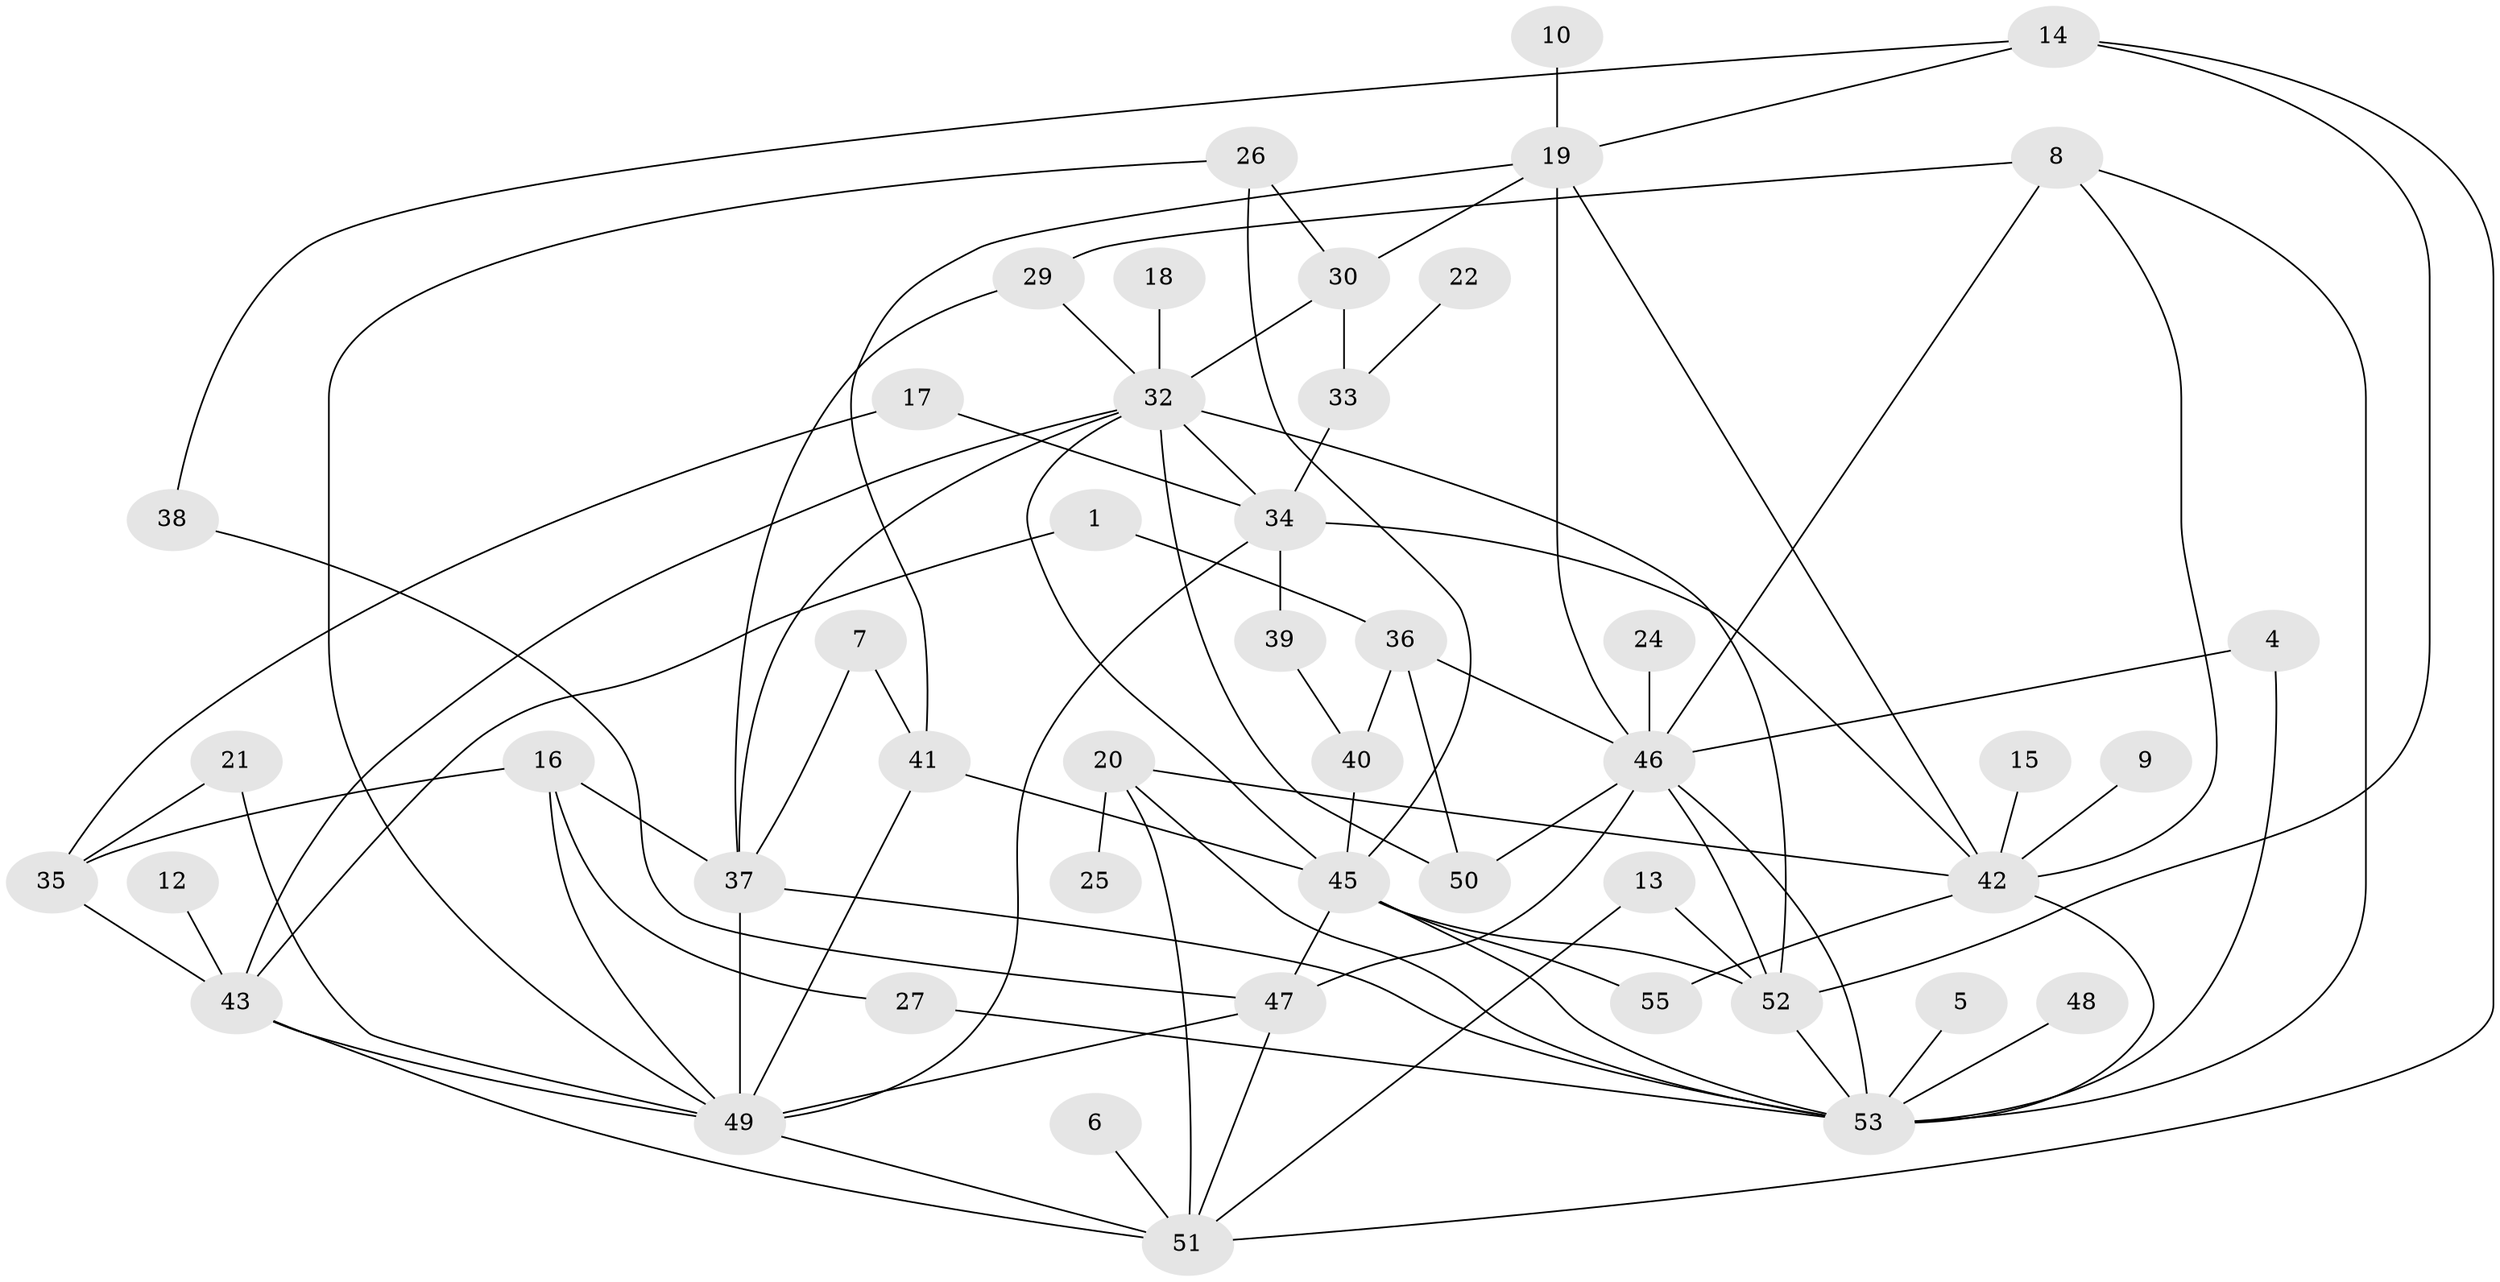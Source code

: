 // original degree distribution, {3: 0.22727272727272727, 2: 0.20909090909090908, 1: 0.2636363636363636, 0: 0.045454545454545456, 4: 0.11818181818181818, 5: 0.09090909090909091, 7: 0.01818181818181818, 6: 0.02727272727272727}
// Generated by graph-tools (version 1.1) at 2025/49/03/09/25 03:49:10]
// undirected, 47 vertices, 87 edges
graph export_dot {
graph [start="1"]
  node [color=gray90,style=filled];
  1;
  4;
  5;
  6;
  7;
  8;
  9;
  10;
  12;
  13;
  14;
  15;
  16;
  17;
  18;
  19;
  20;
  21;
  22;
  24;
  25;
  26;
  27;
  29;
  30;
  32;
  33;
  34;
  35;
  36;
  37;
  38;
  39;
  40;
  41;
  42;
  43;
  45;
  46;
  47;
  48;
  49;
  50;
  51;
  52;
  53;
  55;
  1 -- 36 [weight=1.0];
  1 -- 43 [weight=1.0];
  4 -- 46 [weight=1.0];
  4 -- 53 [weight=1.0];
  5 -- 53 [weight=1.0];
  6 -- 51 [weight=1.0];
  7 -- 37 [weight=1.0];
  7 -- 41 [weight=1.0];
  8 -- 29 [weight=1.0];
  8 -- 42 [weight=1.0];
  8 -- 46 [weight=1.0];
  8 -- 53 [weight=1.0];
  9 -- 42 [weight=1.0];
  10 -- 19 [weight=1.0];
  12 -- 43 [weight=1.0];
  13 -- 51 [weight=1.0];
  13 -- 52 [weight=1.0];
  14 -- 19 [weight=1.0];
  14 -- 38 [weight=1.0];
  14 -- 51 [weight=1.0];
  14 -- 52 [weight=1.0];
  15 -- 42 [weight=1.0];
  16 -- 27 [weight=1.0];
  16 -- 35 [weight=1.0];
  16 -- 37 [weight=1.0];
  16 -- 49 [weight=1.0];
  17 -- 34 [weight=1.0];
  17 -- 35 [weight=1.0];
  18 -- 32 [weight=1.0];
  19 -- 30 [weight=1.0];
  19 -- 41 [weight=1.0];
  19 -- 42 [weight=1.0];
  19 -- 46 [weight=1.0];
  20 -- 25 [weight=1.0];
  20 -- 42 [weight=1.0];
  20 -- 51 [weight=1.0];
  20 -- 53 [weight=1.0];
  21 -- 35 [weight=1.0];
  21 -- 49 [weight=1.0];
  22 -- 33 [weight=1.0];
  24 -- 46 [weight=1.0];
  26 -- 30 [weight=1.0];
  26 -- 45 [weight=1.0];
  26 -- 49 [weight=1.0];
  27 -- 53 [weight=1.0];
  29 -- 32 [weight=1.0];
  29 -- 37 [weight=1.0];
  30 -- 32 [weight=1.0];
  30 -- 33 [weight=1.0];
  32 -- 34 [weight=1.0];
  32 -- 37 [weight=1.0];
  32 -- 43 [weight=1.0];
  32 -- 45 [weight=1.0];
  32 -- 50 [weight=1.0];
  32 -- 52 [weight=1.0];
  33 -- 34 [weight=1.0];
  34 -- 39 [weight=1.0];
  34 -- 42 [weight=1.0];
  34 -- 49 [weight=1.0];
  35 -- 43 [weight=1.0];
  36 -- 40 [weight=1.0];
  36 -- 46 [weight=1.0];
  36 -- 50 [weight=1.0];
  37 -- 49 [weight=1.0];
  37 -- 53 [weight=1.0];
  38 -- 47 [weight=1.0];
  39 -- 40 [weight=1.0];
  40 -- 45 [weight=1.0];
  41 -- 45 [weight=1.0];
  41 -- 49 [weight=1.0];
  42 -- 53 [weight=1.0];
  42 -- 55 [weight=1.0];
  43 -- 49 [weight=1.0];
  43 -- 51 [weight=1.0];
  45 -- 47 [weight=1.0];
  45 -- 52 [weight=1.0];
  45 -- 53 [weight=1.0];
  45 -- 55 [weight=1.0];
  46 -- 47 [weight=1.0];
  46 -- 50 [weight=1.0];
  46 -- 52 [weight=1.0];
  46 -- 53 [weight=1.0];
  47 -- 49 [weight=1.0];
  47 -- 51 [weight=1.0];
  48 -- 53 [weight=1.0];
  49 -- 51 [weight=1.0];
  52 -- 53 [weight=1.0];
}
